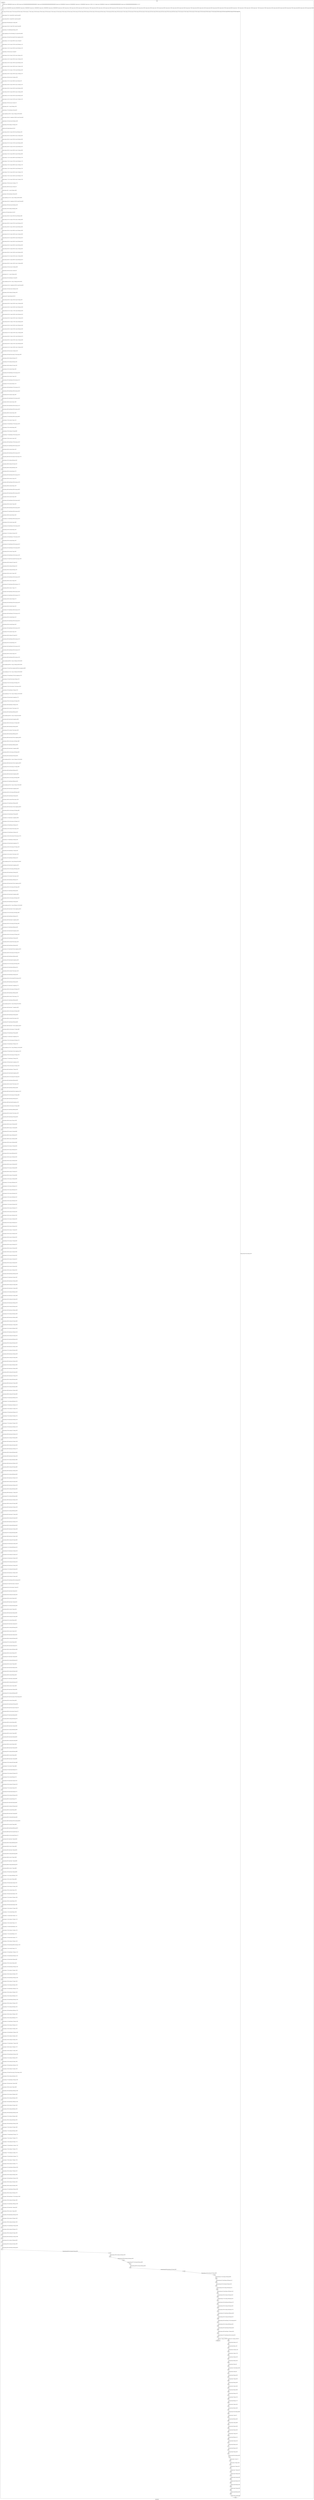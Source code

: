digraph G {
label="Btor2XCFA";
subgraph cluster_0 {
label="main";
main_init[];
l1[];
l3[];
l4[];
l5[];
l6[];
l7[];
l8[];
l9[];
l10[];
l11[];
l12[];
l13[];
l14[];
l15[];
l16[];
l17[];
l18[];
l19[];
l20[];
l21[];
l22[];
l23[];
l24[];
l25[];
l26[];
l27[];
l28[];
l29[];
l30[];
l31[];
l32[];
l33[];
l34[];
l35[];
l36[];
l37[];
l38[];
l39[];
l40[];
l41[];
l42[];
l43[];
l44[];
l45[];
l46[];
l47[];
l48[];
l49[];
l50[];
l51[];
l52[];
l53[];
l54[];
l55[];
l56[];
l57[];
l58[];
l59[];
l60[];
l61[];
l62[];
l63[];
l64[];
l65[];
l66[];
l67[];
l68[];
l69[];
l70[];
l71[];
l72[];
l73[];
l74[];
l75[];
l76[];
l77[];
l78[];
l79[];
l80[];
l81[];
l82[];
l83[];
l84[];
l85[];
l86[];
l87[];
l88[];
l89[];
l90[];
l91[];
l92[];
l93[];
l94[];
l95[];
l96[];
l97[];
l98[];
l99[];
l100[];
l101[];
l102[];
l103[];
l104[];
l105[];
l106[];
l107[];
l108[];
l109[];
l110[];
l111[];
l112[];
l113[];
l114[];
l115[];
l116[];
l117[];
l118[];
l119[];
l120[];
l121[];
l122[];
l123[];
l124[];
l125[];
l126[];
l127[];
l128[];
l129[];
l130[];
l131[];
l132[];
l133[];
l134[];
l135[];
l136[];
l137[];
l138[];
l139[];
l140[];
l141[];
l142[];
l143[];
l144[];
l145[];
l146[];
l147[];
l148[];
l149[];
l150[];
l151[];
l152[];
l153[];
l154[];
l155[];
l156[];
l157[];
l158[];
l159[];
l160[];
l161[];
l162[];
l163[];
l164[];
l165[];
l166[];
l167[];
l168[];
l169[];
l170[];
l171[];
l172[];
l173[];
l174[];
l175[];
l176[];
l177[];
l178[];
l179[];
l180[];
l181[];
l182[];
l183[];
l184[];
l185[];
l186[];
l187[];
l188[];
l189[];
l190[];
l191[];
l192[];
l193[];
l194[];
l195[];
l196[];
l197[];
l198[];
l199[];
l200[];
l201[];
l202[];
l203[];
l204[];
l205[];
l206[];
l207[];
l208[];
l209[];
l210[];
l211[];
l212[];
l213[];
l214[];
l215[];
l216[];
l217[];
l218[];
l219[];
l220[];
l221[];
l222[];
l223[];
l224[];
l225[];
l226[];
l227[];
l228[];
l229[];
l230[];
l231[];
l232[];
l233[];
l234[];
l235[];
l236[];
l237[];
l238[];
l239[];
l240[];
l241[];
l242[];
l243[];
l244[];
l245[];
l246[];
l247[];
l248[];
l249[];
l250[];
l251[];
l252[];
l253[];
l254[];
l255[];
l256[];
l257[];
l258[];
l259[];
l260[];
l261[];
l262[];
l263[];
l264[];
l265[];
l266[];
l267[];
l268[];
l269[];
l270[];
l271[];
l272[];
l273[];
l274[];
l275[];
l276[];
l277[];
l278[];
l279[];
l280[];
l281[];
l282[];
l283[];
l284[];
l285[];
l286[];
l287[];
l288[];
l289[];
l290[];
l291[];
l292[];
l293[];
l294[];
l295[];
l296[];
l297[];
l298[];
l299[];
l300[];
l301[];
l302[];
l303[];
l304[];
l305[];
l306[];
l307[];
l308[];
l309[];
l310[];
l311[];
l312[];
l313[];
l314[];
l315[];
l316[];
l317[];
l318[];
l319[];
l320[];
l321[];
l322[];
l323[];
l324[];
l325[];
l326[];
l327[];
l328[];
l329[];
l330[];
l331[];
l332[];
l333[];
l334[];
l335[];
l336[];
l337[];
l338[];
l339[];
l340[];
l341[];
l342[];
l343[];
l344[];
l345[];
l346[];
l347[];
l348[];
l349[];
l350[];
l351[];
l352[];
l353[];
l354[];
l355[];
l356[];
l357[];
l358[];
l359[];
l360[];
l361[];
l362[];
l363[];
l364[];
l365[];
l366[];
l367[];
l368[];
l369[];
l370[];
l371[];
l372[];
l373[];
l374[];
l375[];
l376[];
l377[];
l378[];
l379[];
l380[];
l381[];
l382[];
l383[];
l384[];
l385[];
l386[];
l387[];
l388[];
l389[];
l390[];
l391[];
l392[];
l393[];
l394[];
l395[];
l396[];
l397[];
l398[];
l399[];
l400[];
l401[];
l402[];
l403[];
l404[];
l405[];
l406[];
l407[];
l408[];
l409[];
l410[];
l411[];
l412[];
l413[];
l414[];
l415[];
l416[];
l417[];
l418[];
l419[];
l420[];
l421[];
l422[];
l423[];
l424[];
l425[];
l426[];
l427[];
l428[];
l429[];
l430[];
l431[];
l432[];
l433[];
l434[];
l435[];
l436[];
l437[];
l438[];
l439[];
l440[];
l441[];
l442[];
l443[];
l444[];
l445[];
l446[];
l447[];
l448[];
l449[];
l450[];
l451[];
l452[];
l453[];
l454[];
l455[];
l456[];
l457[];
l458[];
l459[];
l460[];
l461[];
l462[];
l463[];
l464[];
l465[];
l466[];
l467[];
l468[];
l469[];
l470[];
l471[];
l472[];
l473[];
l474[];
l475[];
l476[];
l477[];
l478[];
l479[];
l480[];
l481[];
l482[];
l483[];
l484[];
l485[];
l486[];
l487[];
l488[];
l489[];
l490[];
l491[];
l492[];
l493[];
l494[];
l495[];
l496[];
l497[];
l498[];
l499[];
l500[];
l501[];
l502[];
l503[];
l504[];
l505[];
l506[];
l507[];
l508[];
l509[];
l510[];
l511[];
l512[];
l513[];
l514[];
l515[];
l516[];
l517[];
l518[];
l519[];
l520[];
l521[];
l522[];
l523[];
l524[];
l525[];
l526[];
l527[];
l528[];
l529[];
l530[];
l531[];
l532[];
l533[];
l534[];
l535[];
l536[];
l537[];
l538[];
l539[];
l540[];
l541[];
l542[];
l543[];
l544[];
l545[];
l546[];
l547[];
l548[];
l549[];
l550[];
l551[];
l552[];
l553[];
l554[];
l555[];
l556[];
l557[];
l558[];
l559[];
l560[];
l561[];
l562[];
l563[];
l564[];
l565[];
l566[];
l567[];
l568[];
l569[];
l570[];
l571[];
l572[];
l573[];
l574[];
l575[];
l576[];
l577[];
l578[];
l579[];
l580[];
l581[];
l582[];
l583[];
l584[];
l585[];
l586[];
l587[];
l588[];
l589[];
l590[];
l591[];
l592[];
l593[];
l594[];
l595[];
l596[];
l597[];
l598[];
l599[];
l600[];
l601[];
l602[];
l603[];
l604[];
l605[];
l606[];
l607[];
l608[];
l609[];
l610[];
l611[];
l612[];
l613[];
l614[];
l615[];
l616[];
l617[];
l618[];
l619[];
l620[];
l621[];
l622[];
l623[];
l624[];
l625[];
l626[];
l627[];
l628[];
l629[];
l630[];
l631[];
l632[];
l633[];
l634[];
l635[];
l636[];
l637[];
l638[];
l639[];
l640[];
l641[];
main_error[];
l642[];
l643[];
l644[];
l645[];
l646[];
l647[];
l648[];
l649[];
l650[];
l651[];
l652[];
l653[];
l654[];
l655[];
l656[];
l657[];
l658[];
l659[];
l660[];
l661[];
l662[];
l663[];
l664[];
l665[];
l666[];
l667[];
l668[];
l669[];
l670[];
l671[];
l672[];
l673[];
l674[];
l675[];
l676[];
l677[];
l678[];
l679[];
l680[];
l681[];
l682[];
l683[];
l684[];
l685[];
main_init -> l1 [label="[(assign const_5 #b00000000),(assign const_18 #b0),(assign const_95 #b00000000000000000000000000000001),(assign const_96 #b00000000000000000000000000000000),(assign const_106 #b00000010),(assign const_108 #b00000001),(assign const_110 #b00000000),(assign const_115 #b11111111),(assign const_150 #b00000101),(assign const_154 #b000000000000000000000000),(assign const_158 #b00000000000000000000000011111111)] "];
l3 -> l4 [label="[(havoc input_105),(havoc input_107),(havoc input_109),(havoc input_116),(havoc input_117),(havoc input_118),(havoc input_119),(havoc input_120),(havoc input_121),(havoc input_131),(havoc input_132),(havoc input_133),(havoc input_134),(havoc input_135),(havoc input_136),(havoc input_144),(havoc input_145),(havoc input_146),(havoc input_147),(havoc input_148),(havoc input_149),(havoc input_151),(havoc input_152),(havoc input_153),(havoc input_180),(havoc input_181),(havoc input_182),(havoc input_183),(havoc input_184),(havoc input_185),(havoc input_186),(havoc input_187),(havoc input_212),(havoc input_213),(havoc input_214),(havoc input_215),(havoc input_216),(havoc input_217),(havoc input_218),(havoc input_219),(havoc input_269),(havoc input_310),(havoc input_351)] "];
l4 -> l5 [label="[(assign ternary_97 (ite (= state_39 #b1) const_95 const_96))] "];
l5 -> l6 [label="[(assign ternary_98 (ite (= state_63 #b1) const_95 const_96))] "];
l6 -> l7 [label="[(assign binary_99 (bvadd ternary_97 ternary_98))] "];
l7 -> l8 [label="[(assign ternary_100 (ite (= state_87 #b1) const_95 const_96))] "];
l8 -> l9 [label="[(assign binary_101 (bvadd binary_99 ternary_100))] "];
l9 -> l10 [label="[(assign comparison_102 (ite (bvule binary_101 const_95) #b1 #b0))] "];
l10 -> l11 [label="[(assign binary_103 (bvand (bvnot state_93) (bvnot comparison_102)))] "];
l11 -> l12 [label="[(assign ternary_111 (ite (= input_109 #b1) const_110 state_6))] "];
l12 -> l13 [label="[(assign ternary_112 (ite (= input_107 #b1) const_108 ternary_111))] "];
l13 -> l14 [label="[(assign ternary_113 (ite (= input_105 #b1) const_106 ternary_112))] "];
l14 -> l15 [label="[(assign binary_122 (bvxor const_115 state_8))] "];
l15 -> l16 [label="[(assign ternary_123 (ite (= input_121 #b1) const_110 binary_122))] "];
l16 -> l17 [label="[(assign ternary_124 (ite (= input_120 #b1) const_115 ternary_123))] "];
l17 -> l18 [label="[(assign ternary_125 (ite (= input_119 #b1) const_108 ternary_124))] "];
l18 -> l19 [label="[(assign ternary_126 (ite (= input_118 #b1) const_115 ternary_125))] "];
l19 -> l20 [label="[(assign ternary_127 (ite (= input_117 #b1) const_106 ternary_126))] "];
l20 -> l21 [label="[(assign ternary_128 (ite (= input_116 #b1) const_115 ternary_127))] "];
l21 -> l22 [label="[(assign binary_129 (bvxor const_115 ternary_128))] "];
l22 -> l23 [label="[(assign ternary_137 (ite (= input_136 #b1) const_108 state_10))] "];
l23 -> l24 [label="[(assign ternary_138 (ite (= input_135 #b1) const_110 ternary_137))] "];
l24 -> l25 [label="[(assign ternary_139 (ite (= input_134 #b1) const_108 ternary_138))] "];
l25 -> l26 [label="[(assign ternary_140 (ite (= input_133 #b1) const_110 ternary_139))] "];
l26 -> l27 [label="[(assign ternary_141 (ite (= input_132 #b1) const_108 ternary_140))] "];
l27 -> l28 [label="[(assign ternary_142 (ite (= input_131 #b1) const_110 ternary_141))] "];
l28 -> l29 [label="[(assign binary_155 (bvxor const_115 state_12))] "];
l29 -> l30 [label="[(assign binary_156 (++ const_154 binary_155))] "];
l30 -> l31 [label="[(assign binary_157 (bvsub binary_156 const_95))] "];
l31 -> l32 [label="[(assign comparison_159 (ite (= const_115 binary_155) #b1 #b0))] "];
l32 -> l33 [label="[(assign ternary_160 (ite (= comparison_159 #b1) const_95 const_96))] "];
l33 -> l34 [label="[(assign binary_161 (bvmul const_158 ternary_160))] "];
l34 -> l35 [label="[(assign binary_162 (bvor binary_157 binary_161))] "];
l35 -> l36 [label="[(assign slice_163 (extract binary_162 0 8))] "];
l36 -> l37 [label="[(assign ternary_164 (ite (= input_153 #b1) slice_163 binary_155))] "];
l37 -> l38 [label="[(assign ternary_165 (ite (= input_109 #b1) const_115 ternary_164))] "];
l38 -> l39 [label="[(assign ternary_166 (ite (= input_152 #b1) const_106 ternary_165))] "];
l39 -> l40 [label="[(assign ternary_167 (ite (= input_121 #b1) const_106 ternary_166))] "];
l40 -> l41 [label="[(assign ternary_168 (ite (= input_151 #b1) const_106 ternary_167))] "];
l41 -> l42 [label="[(assign ternary_169 (ite (= input_136 #b1) const_115 ternary_168))] "];
l42 -> l43 [label="[(assign ternary_170 (ite (= input_149 #b1) const_150 ternary_169))] "];
l43 -> l44 [label="[(assign ternary_171 (ite (= input_148 #b1) const_106 ternary_170))] "];
l44 -> l45 [label="[(assign ternary_172 (ite (= input_147 #b1) const_106 ternary_171))] "];
l45 -> l46 [label="[(assign ternary_173 (ite (= input_146 #b1) const_115 ternary_172))] "];
l46 -> l47 [label="[(assign ternary_174 (ite (= input_135 #b1) const_106 ternary_173))] "];
l47 -> l48 [label="[(assign ternary_175 (ite (= input_145 #b1) const_115 ternary_174))] "];
l48 -> l49 [label="[(assign ternary_176 (ite (= input_144 #b1) const_106 ternary_175))] "];
l49 -> l50 [label="[(assign ternary_177 (ite (= input_120 #b1) const_115 ternary_176))] "];
l50 -> l51 [label="[(assign binary_178 (bvxor const_115 ternary_177))] "];
l51 -> l52 [label="[(assign binary_188 (bvxor const_115 state_14))] "];
l52 -> l53 [label="[(assign binary_189 (++ const_154 binary_188))] "];
l53 -> l54 [label="[(assign binary_190 (bvsub binary_189 const_95))] "];
l54 -> l55 [label="[(assign comparison_191 (ite (= const_115 binary_188) #b1 #b0))] "];
l55 -> l56 [label="[(assign ternary_192 (ite (= comparison_191 #b1) const_95 const_96))] "];
l56 -> l57 [label="[(assign binary_193 (bvmul const_158 ternary_192))] "];
l57 -> l58 [label="[(assign binary_194 (bvor binary_190 binary_193))] "];
l58 -> l59 [label="[(assign slice_195 (extract binary_194 0 8))] "];
l59 -> l60 [label="[(assign ternary_196 (ite (= input_153 #b1) slice_195 binary_188))] "];
l60 -> l61 [label="[(assign ternary_197 (ite (= input_107 #b1) const_115 ternary_196))] "];
l61 -> l62 [label="[(assign ternary_198 (ite (= input_187 #b1) const_106 ternary_197))] "];
l62 -> l63 [label="[(assign ternary_199 (ite (= input_119 #b1) const_106 ternary_198))] "];
l63 -> l64 [label="[(assign ternary_200 (ite (= input_186 #b1) const_106 ternary_199))] "];
l64 -> l65 [label="[(assign ternary_201 (ite (= input_134 #b1) const_115 ternary_200))] "];
l65 -> l66 [label="[(assign ternary_202 (ite (= input_185 #b1) const_150 ternary_201))] "];
l66 -> l67 [label="[(assign ternary_203 (ite (= input_184 #b1) const_106 ternary_202))] "];
l67 -> l68 [label="[(assign ternary_204 (ite (= input_183 #b1) const_106 ternary_203))] "];
l68 -> l69 [label="[(assign ternary_205 (ite (= input_182 #b1) const_115 ternary_204))] "];
l69 -> l70 [label="[(assign ternary_206 (ite (= input_133 #b1) const_106 ternary_205))] "];
l70 -> l71 [label="[(assign ternary_207 (ite (= input_181 #b1) const_115 ternary_206))] "];
l71 -> l72 [label="[(assign ternary_208 (ite (= input_180 #b1) const_106 ternary_207))] "];
l72 -> l73 [label="[(assign ternary_209 (ite (= input_118 #b1) const_115 ternary_208))] "];
l73 -> l74 [label="[(assign binary_210 (bvxor const_115 ternary_209))] "];
l74 -> l75 [label="[(assign binary_220 (bvxor const_115 state_16))] "];
l75 -> l76 [label="[(assign binary_221 (++ const_154 binary_220))] "];
l76 -> l77 [label="[(assign binary_222 (bvsub binary_221 const_95))] "];
l77 -> l78 [label="[(assign comparison_223 (ite (= const_115 binary_220) #b1 #b0))] "];
l78 -> l79 [label="[(assign ternary_224 (ite (= comparison_223 #b1) const_95 const_96))] "];
l79 -> l80 [label="[(assign binary_225 (bvmul const_158 ternary_224))] "];
l80 -> l81 [label="[(assign binary_226 (bvor binary_222 binary_225))] "];
l81 -> l82 [label="[(assign slice_227 (extract binary_226 0 8))] "];
l82 -> l83 [label="[(assign ternary_228 (ite (= input_153 #b1) slice_227 binary_220))] "];
l83 -> l84 [label="[(assign ternary_229 (ite (= input_105 #b1) const_115 ternary_228))] "];
l84 -> l85 [label="[(assign ternary_230 (ite (= input_219 #b1) const_106 ternary_229))] "];
l85 -> l86 [label="[(assign ternary_231 (ite (= input_117 #b1) const_106 ternary_230))] "];
l86 -> l87 [label="[(assign ternary_232 (ite (= input_218 #b1) const_106 ternary_231))] "];
l87 -> l88 [label="[(assign ternary_233 (ite (= input_132 #b1) const_115 ternary_232))] "];
l88 -> l89 [label="[(assign ternary_234 (ite (= input_217 #b1) const_150 ternary_233))] "];
l89 -> l90 [label="[(assign ternary_235 (ite (= input_216 #b1) const_106 ternary_234))] "];
l90 -> l91 [label="[(assign ternary_236 (ite (= input_215 #b1) const_106 ternary_235))] "];
l91 -> l92 [label="[(assign ternary_237 (ite (= input_214 #b1) const_115 ternary_236))] "];
l92 -> l93 [label="[(assign ternary_238 (ite (= input_131 #b1) const_106 ternary_237))] "];
l93 -> l94 [label="[(assign ternary_239 (ite (= input_213 #b1) const_115 ternary_238))] "];
l94 -> l95 [label="[(assign ternary_240 (ite (= input_212 #b1) const_106 ternary_239))] "];
l95 -> l96 [label="[(assign ternary_241 (ite (= input_116 #b1) const_115 ternary_240))] "];
l96 -> l97 [label="[(assign binary_242 (bvxor const_115 ternary_241))] "];
l97 -> l98 [label="[(assign binary_245 (bvand (bvnot state_21) (bvnot input_109)))] "];
l98 -> l99 [label="[(assign binary_246 (bvor binary_245 input_147))] "];
l99 -> l100 [label="[(assign binary_247 (bvor binary_246 input_145))] "];
l100 -> l101 [label="[(assign binary_248 (bvor binary_247 input_120))] "];
l101 -> l102 [label="[(assign binary_251 (bvor state_25 input_109))] "];
l102 -> l103 [label="[(assign binary_252 (bvand binary_251 (bvnot input_152)))] "];
l103 -> l104 [label="[(assign binary_254 (bvor state_27 input_152))] "];
l104 -> l105 [label="[(assign binary_255 (bvand binary_254 (bvnot input_121)))] "];
l105 -> l106 [label="[(assign binary_257 (bvor state_29 input_121))] "];
l106 -> l107 [label="[(assign binary_258 (bvand binary_257 (bvnot input_151)))] "];
l107 -> l108 [label="[(assign binary_259 (bvand binary_258 (bvnot input_149)))] "];
l108 -> l109 [label="[(assign binary_261 (bvor state_31 input_149))] "];
l109 -> l110 [label="[(assign binary_262 (bvand binary_261 (bvnot input_148)))] "];
l110 -> l111 [label="[(assign binary_264 (bvor state_33 input_148))] "];
l111 -> l112 [label="[(assign binary_265 (bvand binary_264 (bvnot input_147)))] "];
l112 -> l113 [label="[(assign binary_266 (bvand binary_265 (bvnot input_146)))] "];
l113 -> l114 [label="[(assign binary_268 (bvor state_35 input_146))] "];
l114 -> l115 [label="[(assign binary_270 (bvand binary_268 (bvnot input_269)))] "];
l115 -> l116 [label="[(assign binary_272 (bvor state_37 input_151))] "];
l116 -> l117 [label="[(assign binary_273 (bvand binary_272 (bvnot input_136)))] "];
l117 -> l118 [label="[(assign binary_275 (bvor state_39 input_136))] "];
l118 -> l119 [label="[(assign binary_276 (bvor binary_275 input_269))] "];
l119 -> l120 [label="[(assign binary_277 (bvand binary_276 (bvnot input_135)))] "];
l120 -> l121 [label="[(assign binary_279 (bvor state_41 input_135))] "];
l121 -> l122 [label="[(assign binary_280 (bvand binary_279 (bvnot input_145)))] "];
l122 -> l123 [label="[(assign binary_281 (bvand binary_280 (bvnot input_144)))] "];
l123 -> l124 [label="[(assign binary_283 (bvor state_43 input_144))] "];
l124 -> l125 [label="[(assign binary_284 (bvand binary_283 (bvnot input_120)))] "];
l125 -> l126 [label="[(assign binary_286 (bvand (bvnot state_45) (bvnot input_107)))] "];
l126 -> l127 [label="[(assign binary_287 (bvor binary_286 input_183))] "];
l127 -> l128 [label="[(assign binary_288 (bvor binary_287 input_181))] "];
l128 -> l129 [label="[(assign binary_289 (bvor binary_288 input_118))] "];
l129 -> l130 [label="[(assign binary_292 (bvor state_49 input_107))] "];
l130 -> l131 [label="[(assign binary_293 (bvand binary_292 (bvnot input_187)))] "];
l131 -> l132 [label="[(assign binary_295 (bvor state_51 input_187))] "];
l132 -> l133 [label="[(assign binary_296 (bvand binary_295 (bvnot input_119)))] "];
l133 -> l134 [label="[(assign binary_298 (bvor state_53 input_119))] "];
l134 -> l135 [label="[(assign binary_299 (bvand binary_298 (bvnot input_186)))] "];
l135 -> l136 [label="[(assign binary_300 (bvand binary_299 (bvnot input_185)))] "];
l136 -> l137 [label="[(assign binary_302 (bvor state_55 input_185))] "];
l137 -> l138 [label="[(assign binary_303 (bvand binary_302 (bvnot input_184)))] "];
l138 -> l139 [label="[(assign binary_305 (bvor state_57 input_184))] "];
l139 -> l140 [label="[(assign binary_306 (bvand binary_305 (bvnot input_183)))] "];
l140 -> l141 [label="[(assign binary_307 (bvand binary_306 (bvnot input_182)))] "];
l141 -> l142 [label="[(assign binary_309 (bvor state_59 input_182))] "];
l142 -> l143 [label="[(assign binary_311 (bvand binary_309 (bvnot input_310)))] "];
l143 -> l144 [label="[(assign binary_313 (bvor state_61 input_186))] "];
l144 -> l145 [label="[(assign binary_314 (bvand binary_313 (bvnot input_134)))] "];
l145 -> l146 [label="[(assign binary_316 (bvor state_63 input_134))] "];
l146 -> l147 [label="[(assign binary_317 (bvor binary_316 input_310))] "];
l147 -> l148 [label="[(assign binary_318 (bvand binary_317 (bvnot input_133)))] "];
l148 -> l149 [label="[(assign binary_320 (bvor state_65 input_133))] "];
l149 -> l150 [label="[(assign binary_321 (bvand binary_320 (bvnot input_181)))] "];
l150 -> l151 [label="[(assign binary_322 (bvand binary_321 (bvnot input_180)))] "];
l151 -> l152 [label="[(assign binary_324 (bvor state_67 input_180))] "];
l152 -> l153 [label="[(assign binary_325 (bvand binary_324 (bvnot input_118)))] "];
l153 -> l154 [label="[(assign binary_327 (bvand (bvnot state_69) (bvnot input_105)))] "];
l154 -> l155 [label="[(assign binary_328 (bvor binary_327 input_215))] "];
l155 -> l156 [label="[(assign binary_329 (bvor binary_328 input_213))] "];
l156 -> l157 [label="[(assign binary_330 (bvor binary_329 input_116))] "];
l157 -> l158 [label="[(assign binary_333 (bvor state_73 input_105))] "];
l158 -> l159 [label="[(assign binary_334 (bvand binary_333 (bvnot input_219)))] "];
l159 -> l160 [label="[(assign binary_336 (bvor state_75 input_219))] "];
l160 -> l161 [label="[(assign binary_337 (bvand binary_336 (bvnot input_117)))] "];
l161 -> l162 [label="[(assign binary_339 (bvor state_77 input_117))] "];
l162 -> l163 [label="[(assign binary_340 (bvand binary_339 (bvnot input_218)))] "];
l163 -> l164 [label="[(assign binary_341 (bvand binary_340 (bvnot input_217)))] "];
l164 -> l165 [label="[(assign binary_343 (bvor state_79 input_217))] "];
l165 -> l166 [label="[(assign binary_344 (bvand binary_343 (bvnot input_216)))] "];
l166 -> l167 [label="[(assign binary_346 (bvor state_81 input_216))] "];
l167 -> l168 [label="[(assign binary_347 (bvand binary_346 (bvnot input_215)))] "];
l168 -> l169 [label="[(assign binary_348 (bvand binary_347 (bvnot input_214)))] "];
l169 -> l170 [label="[(assign binary_350 (bvor state_83 input_214))] "];
l170 -> l171 [label="[(assign binary_352 (bvand binary_350 (bvnot input_351)))] "];
l171 -> l172 [label="[(assign binary_354 (bvor state_85 input_218))] "];
l172 -> l173 [label="[(assign binary_355 (bvand binary_354 (bvnot input_132)))] "];
l173 -> l174 [label="[(assign binary_357 (bvor state_87 input_132))] "];
l174 -> l175 [label="[(assign binary_358 (bvor binary_357 input_351))] "];
l175 -> l176 [label="[(assign binary_359 (bvand binary_358 (bvnot input_131)))] "];
l176 -> l177 [label="[(assign binary_361 (bvor state_89 input_131))] "];
l177 -> l178 [label="[(assign binary_362 (bvand binary_361 (bvnot input_213)))] "];
l178 -> l179 [label="[(assign binary_363 (bvand binary_362 (bvnot input_212)))] "];
l179 -> l180 [label="[(assign binary_365 (bvor state_91 input_212))] "];
l180 -> l181 [label="[(assign binary_366 (bvand binary_365 (bvnot input_116)))] "];
l181 -> l182 [label="[(assign comparison_368 (ite (= const_110 binary_155) #b1 #b0))] "];
l182 -> l183 [label="[(assign comparison_369 (ite (= const_110 binary_188) #b1 #b0))] "];
l183 -> l184 [label="[(assign binary_370 (bvand (bvnot comparison_368) (bvnot comparison_369)))] "];
l184 -> l185 [label="[(assign comparison_371 (ite (= const_110 binary_220) #b1 #b0))] "];
l185 -> l186 [label="[(assign binary_372 (bvand binary_370 (bvnot comparison_371)))] "];
l186 -> l187 [label="[(assign binary_373 (bvand (bvnot state_19) binary_372))] "];
l187 -> l188 [label="[(assign binary_374 (bvor (bvnot input_153) binary_373))] "];
l188 -> l189 [label="[(assign binary_375 (bvor (bvnot state_21) (bvnot input_109)))] "];
l189 -> l190 [label="[(assign binary_376 (bvand binary_374 binary_375))] "];
l190 -> l191 [label="[(assign comparison_377 (ite (= const_115 binary_122) #b1 #b0))] "];
l191 -> l192 [label="[(assign binary_378 (bvand state_25 comparison_377))] "];
l192 -> l193 [label="[(assign binary_379 (bvor (bvnot input_152) binary_378))] "];
l193 -> l194 [label="[(assign binary_380 (bvand binary_376 binary_379))] "];
l194 -> l195 [label="[(assign binary_381 (bvor state_27 (bvnot input_121)))] "];
l195 -> l196 [label="[(assign binary_382 (bvand binary_380 binary_381))] "];
l196 -> l197 [label="[(assign comparison_383 (ite (= const_110 state_6) #b1 #b0))] "];
l197 -> l198 [label="[(assign binary_384 (bvand state_29 comparison_383))] "];
l198 -> l199 [label="[(assign binary_385 (bvor (bvnot input_151) binary_384))] "];
l199 -> l200 [label="[(assign binary_386 (bvand binary_382 binary_385))] "];
l200 -> l201 [label="[(assign binary_387 (bvor state_37 (bvnot input_136)))] "];
l201 -> l202 [label="[(assign binary_388 (bvand binary_386 binary_387))] "];
l202 -> l203 [label="[(assign binary_389 (bvand state_29 (bvnot comparison_383)))] "];
l203 -> l204 [label="[(assign binary_390 (bvor (bvnot input_149) binary_389))] "];
l204 -> l205 [label="[(assign binary_391 (bvand binary_388 binary_390))] "];
l205 -> l206 [label="[(assign binary_392 (bvand state_31 comparison_368))] "];
l206 -> l207 [label="[(assign binary_393 (bvor (bvnot input_148) binary_392))] "];
l207 -> l208 [label="[(assign binary_394 (bvand binary_391 binary_393))] "];
l208 -> l209 [label="[(assign comparison_395 (ite (= const_110 binary_122) #b1 #b0))] "];
l209 -> l210 [label="[(assign binary_396 (bvand state_33 (bvnot comparison_395)))] "];
l210 -> l211 [label="[(assign binary_397 (bvor (bvnot input_147) binary_396))] "];
l211 -> l212 [label="[(assign binary_398 (bvand binary_394 binary_397))] "];
l212 -> l213 [label="[(assign binary_399 (bvand state_33 comparison_395))] "];
l213 -> l214 [label="[(assign binary_400 (bvor (bvnot input_146) binary_399))] "];
l214 -> l215 [label="[(assign binary_401 (bvand binary_398 binary_400))] "];
l215 -> l216 [label="[(assign comparison_402 (ite (= const_110 state_10) #b1 #b0))] "];
l216 -> l217 [label="[(assign binary_403 (bvand state_35 comparison_402))] "];
l217 -> l218 [label="[(assign binary_404 (bvor (bvnot input_269) binary_403))] "];
l218 -> l219 [label="[(assign binary_405 (bvand binary_401 binary_404))] "];
l219 -> l220 [label="[(assign binary_406 (bvor state_39 (bvnot input_135)))] "];
l220 -> l221 [label="[(assign binary_407 (bvand binary_405 binary_406))] "];
l221 -> l222 [label="[(assign binary_408 (bvand state_41 (bvnot comparison_395)))] "];
l222 -> l223 [label="[(assign binary_409 (bvor (bvnot input_145) binary_408))] "];
l223 -> l224 [label="[(assign binary_410 (bvand binary_407 binary_409))] "];
l224 -> l225 [label="[(assign binary_411 (bvand state_41 comparison_395))] "];
l225 -> l226 [label="[(assign binary_412 (bvor (bvnot input_144) binary_411))] "];
l226 -> l227 [label="[(assign binary_413 (bvand binary_410 binary_412))] "];
l227 -> l228 [label="[(assign binary_414 (bvor state_43 (bvnot input_120)))] "];
l228 -> l229 [label="[(assign binary_415 (bvand binary_413 binary_414))] "];
l229 -> l230 [label="[(assign binary_416 (bvor (bvnot state_45) (bvnot input_107)))] "];
l230 -> l231 [label="[(assign binary_417 (bvand binary_415 binary_416))] "];
l231 -> l232 [label="[(assign binary_418 (bvand state_49 comparison_377))] "];
l232 -> l233 [label="[(assign binary_419 (bvor (bvnot input_187) binary_418))] "];
l233 -> l234 [label="[(assign binary_420 (bvand binary_417 binary_419))] "];
l234 -> l235 [label="[(assign binary_421 (bvor state_51 (bvnot input_119)))] "];
l235 -> l236 [label="[(assign binary_422 (bvand binary_420 binary_421))] "];
l236 -> l237 [label="[(assign comparison_423 (ite (= const_108 state_6) #b1 #b0))] "];
l237 -> l238 [label="[(assign binary_424 (bvand state_53 comparison_423))] "];
l238 -> l239 [label="[(assign binary_425 (bvor (bvnot input_186) binary_424))] "];
l239 -> l240 [label="[(assign binary_426 (bvand binary_422 binary_425))] "];
l240 -> l241 [label="[(assign binary_427 (bvor state_61 (bvnot input_134)))] "];
l241 -> l242 [label="[(assign binary_428 (bvand binary_426 binary_427))] "];
l242 -> l243 [label="[(assign binary_429 (bvand state_53 (bvnot comparison_423)))] "];
l243 -> l244 [label="[(assign binary_430 (bvor (bvnot input_185) binary_429))] "];
l244 -> l245 [label="[(assign binary_431 (bvand binary_428 binary_430))] "];
l245 -> l246 [label="[(assign binary_432 (bvand state_55 comparison_369))] "];
l246 -> l247 [label="[(assign binary_433 (bvor (bvnot input_184) binary_432))] "];
l247 -> l248 [label="[(assign binary_434 (bvand binary_431 binary_433))] "];
l248 -> l249 [label="[(assign comparison_435 (ite (= const_108 binary_122) #b1 #b0))] "];
l249 -> l250 [label="[(assign binary_436 (bvand state_57 (bvnot comparison_435)))] "];
l250 -> l251 [label="[(assign binary_437 (bvor (bvnot input_183) binary_436))] "];
l251 -> l252 [label="[(assign binary_438 (bvand binary_434 binary_437))] "];
l252 -> l253 [label="[(assign binary_439 (bvand state_57 comparison_435))] "];
l253 -> l254 [label="[(assign binary_440 (bvor (bvnot input_182) binary_439))] "];
l254 -> l255 [label="[(assign binary_441 (bvand binary_438 binary_440))] "];
l255 -> l256 [label="[(assign binary_442 (bvand state_59 comparison_402))] "];
l256 -> l257 [label="[(assign binary_443 (bvor (bvnot input_310) binary_442))] "];
l257 -> l258 [label="[(assign binary_444 (bvand binary_441 binary_443))] "];
l258 -> l259 [label="[(assign binary_445 (bvor state_63 (bvnot input_133)))] "];
l259 -> l260 [label="[(assign binary_446 (bvand binary_444 binary_445))] "];
l260 -> l261 [label="[(assign binary_447 (bvand state_65 (bvnot comparison_435)))] "];
l261 -> l262 [label="[(assign binary_448 (bvor (bvnot input_181) binary_447))] "];
l262 -> l263 [label="[(assign binary_449 (bvand binary_446 binary_448))] "];
l263 -> l264 [label="[(assign binary_450 (bvand state_65 comparison_435))] "];
l264 -> l265 [label="[(assign binary_451 (bvor (bvnot input_180) binary_450))] "];
l265 -> l266 [label="[(assign binary_452 (bvand binary_449 binary_451))] "];
l266 -> l267 [label="[(assign binary_453 (bvor state_67 (bvnot input_118)))] "];
l267 -> l268 [label="[(assign binary_454 (bvand binary_452 binary_453))] "];
l268 -> l269 [label="[(assign binary_455 (bvor (bvnot state_69) (bvnot input_105)))] "];
l269 -> l270 [label="[(assign binary_456 (bvand binary_454 binary_455))] "];
l270 -> l271 [label="[(assign binary_457 (bvand state_73 comparison_377))] "];
l271 -> l272 [label="[(assign binary_458 (bvor (bvnot input_219) binary_457))] "];
l272 -> l273 [label="[(assign binary_459 (bvand binary_456 binary_458))] "];
l273 -> l274 [label="[(assign binary_460 (bvor state_75 (bvnot input_117)))] "];
l274 -> l275 [label="[(assign binary_461 (bvand binary_459 binary_460))] "];
l275 -> l276 [label="[(assign comparison_462 (ite (= const_106 state_6) #b1 #b0))] "];
l276 -> l277 [label="[(assign binary_463 (bvand state_77 comparison_462))] "];
l277 -> l278 [label="[(assign binary_464 (bvor (bvnot input_218) binary_463))] "];
l278 -> l279 [label="[(assign binary_465 (bvand binary_461 binary_464))] "];
l279 -> l280 [label="[(assign binary_466 (bvor state_85 (bvnot input_132)))] "];
l280 -> l281 [label="[(assign binary_467 (bvand binary_465 binary_466))] "];
l281 -> l282 [label="[(assign binary_468 (bvand state_77 (bvnot comparison_462)))] "];
l282 -> l283 [label="[(assign binary_469 (bvor (bvnot input_217) binary_468))] "];
l283 -> l284 [label="[(assign binary_470 (bvand binary_467 binary_469))] "];
l284 -> l285 [label="[(assign binary_471 (bvand state_79 comparison_371))] "];
l285 -> l286 [label="[(assign binary_472 (bvor (bvnot input_216) binary_471))] "];
l286 -> l287 [label="[(assign binary_473 (bvand binary_470 binary_472))] "];
l287 -> l288 [label="[(assign comparison_474 (ite (= const_106 binary_122) #b1 #b0))] "];
l288 -> l289 [label="[(assign binary_475 (bvand state_81 (bvnot comparison_474)))] "];
l289 -> l290 [label="[(assign binary_476 (bvor (bvnot input_215) binary_475))] "];
l290 -> l291 [label="[(assign binary_477 (bvand binary_473 binary_476))] "];
l291 -> l292 [label="[(assign binary_478 (bvand state_81 comparison_474))] "];
l292 -> l293 [label="[(assign binary_479 (bvor (bvnot input_214) binary_478))] "];
l293 -> l294 [label="[(assign binary_480 (bvand binary_477 binary_479))] "];
l294 -> l295 [label="[(assign binary_481 (bvand state_83 comparison_402))] "];
l295 -> l296 [label="[(assign binary_482 (bvor (bvnot input_351) binary_481))] "];
l296 -> l297 [label="[(assign binary_483 (bvand binary_480 binary_482))] "];
l297 -> l298 [label="[(assign binary_484 (bvor state_87 (bvnot input_131)))] "];
l298 -> l299 [label="[(assign binary_485 (bvand binary_483 binary_484))] "];
l299 -> l300 [label="[(assign binary_486 (bvand state_89 (bvnot comparison_474)))] "];
l300 -> l301 [label="[(assign binary_487 (bvor (bvnot input_213) binary_486))] "];
l301 -> l302 [label="[(assign binary_488 (bvand binary_485 binary_487))] "];
l302 -> l303 [label="[(assign binary_489 (bvand state_89 comparison_474))] "];
l303 -> l304 [label="[(assign binary_490 (bvor (bvnot input_212) binary_489))] "];
l304 -> l305 [label="[(assign binary_491 (bvand binary_488 binary_490))] "];
l305 -> l306 [label="[(assign binary_492 (bvor state_91 (bvnot input_116)))] "];
l306 -> l307 [label="[(assign binary_493 (bvand binary_491 binary_492))] "];
l307 -> l308 [label="[(assign binary_494 (bvor input_153 input_109))] "];
l308 -> l309 [label="[(assign binary_495 (bvor input_152 binary_494))] "];
l309 -> l310 [label="[(assign binary_496 (bvor input_121 binary_495))] "];
l310 -> l311 [label="[(assign binary_497 (bvor input_151 binary_496))] "];
l311 -> l312 [label="[(assign binary_498 (bvor input_136 binary_497))] "];
l312 -> l313 [label="[(assign binary_499 (bvor input_149 binary_498))] "];
l313 -> l314 [label="[(assign binary_500 (bvor input_148 binary_499))] "];
l314 -> l315 [label="[(assign binary_501 (bvor input_147 binary_500))] "];
l315 -> l316 [label="[(assign binary_502 (bvor input_146 binary_501))] "];
l316 -> l317 [label="[(assign binary_503 (bvor input_269 binary_502))] "];
l317 -> l318 [label="[(assign binary_504 (bvor input_135 binary_503))] "];
l318 -> l319 [label="[(assign binary_505 (bvor input_145 binary_504))] "];
l319 -> l320 [label="[(assign binary_506 (bvor input_144 binary_505))] "];
l320 -> l321 [label="[(assign binary_507 (bvor input_120 binary_506))] "];
l321 -> l322 [label="[(assign binary_508 (bvor input_107 binary_507))] "];
l322 -> l323 [label="[(assign binary_509 (bvor input_187 binary_508))] "];
l323 -> l324 [label="[(assign binary_510 (bvor input_119 binary_509))] "];
l324 -> l325 [label="[(assign binary_511 (bvor input_186 binary_510))] "];
l325 -> l326 [label="[(assign binary_512 (bvor input_134 binary_511))] "];
l326 -> l327 [label="[(assign binary_513 (bvor input_185 binary_512))] "];
l327 -> l328 [label="[(assign binary_514 (bvor input_184 binary_513))] "];
l328 -> l329 [label="[(assign binary_515 (bvor input_183 binary_514))] "];
l329 -> l330 [label="[(assign binary_516 (bvor input_182 binary_515))] "];
l330 -> l331 [label="[(assign binary_517 (bvor input_310 binary_516))] "];
l331 -> l332 [label="[(assign binary_518 (bvor input_133 binary_517))] "];
l332 -> l333 [label="[(assign binary_519 (bvor input_181 binary_518))] "];
l333 -> l334 [label="[(assign binary_520 (bvor input_180 binary_519))] "];
l334 -> l335 [label="[(assign binary_521 (bvor input_118 binary_520))] "];
l335 -> l336 [label="[(assign binary_522 (bvor input_105 binary_521))] "];
l336 -> l337 [label="[(assign binary_523 (bvor input_219 binary_522))] "];
l337 -> l338 [label="[(assign binary_524 (bvor input_117 binary_523))] "];
l338 -> l339 [label="[(assign binary_525 (bvor input_218 binary_524))] "];
l339 -> l340 [label="[(assign binary_526 (bvor input_132 binary_525))] "];
l340 -> l341 [label="[(assign binary_527 (bvor input_217 binary_526))] "];
l341 -> l342 [label="[(assign binary_528 (bvor input_216 binary_527))] "];
l342 -> l343 [label="[(assign binary_529 (bvor input_215 binary_528))] "];
l343 -> l344 [label="[(assign binary_530 (bvor input_214 binary_529))] "];
l344 -> l345 [label="[(assign binary_531 (bvor input_351 binary_530))] "];
l345 -> l346 [label="[(assign binary_532 (bvor input_131 binary_531))] "];
l346 -> l347 [label="[(assign binary_533 (bvor input_213 binary_532))] "];
l347 -> l348 [label="[(assign binary_534 (bvor input_212 binary_533))] "];
l348 -> l349 [label="[(assign binary_535 (bvor input_116 binary_534))] "];
l349 -> l350 [label="[(assign binary_536 (bvand binary_493 binary_535))] "];
l350 -> l351 [label="[(assign binary_537 (bvand input_153 input_109))] "];
l351 -> l352 [label="[(assign binary_538 (bvand input_152 binary_494))] "];
l352 -> l353 [label="[(assign binary_539 (bvor binary_537 binary_538))] "];
l353 -> l354 [label="[(assign binary_540 (bvand input_121 binary_495))] "];
l354 -> l355 [label="[(assign binary_541 (bvor binary_539 binary_540))] "];
l355 -> l356 [label="[(assign binary_542 (bvand input_151 binary_496))] "];
l356 -> l357 [label="[(assign binary_543 (bvor binary_541 binary_542))] "];
l357 -> l358 [label="[(assign binary_544 (bvand input_136 binary_497))] "];
l358 -> l359 [label="[(assign binary_545 (bvor binary_543 binary_544))] "];
l359 -> l360 [label="[(assign binary_546 (bvand input_149 binary_498))] "];
l360 -> l361 [label="[(assign binary_547 (bvor binary_545 binary_546))] "];
l361 -> l362 [label="[(assign binary_548 (bvand input_148 binary_499))] "];
l362 -> l363 [label="[(assign binary_549 (bvor binary_547 binary_548))] "];
l363 -> l364 [label="[(assign binary_550 (bvand input_147 binary_500))] "];
l364 -> l365 [label="[(assign binary_551 (bvor binary_549 binary_550))] "];
l365 -> l366 [label="[(assign binary_552 (bvand input_146 binary_501))] "];
l366 -> l367 [label="[(assign binary_553 (bvor binary_551 binary_552))] "];
l367 -> l368 [label="[(assign binary_554 (bvand input_269 binary_502))] "];
l368 -> l369 [label="[(assign binary_555 (bvor binary_553 binary_554))] "];
l369 -> l370 [label="[(assign binary_556 (bvand input_135 binary_503))] "];
l370 -> l371 [label="[(assign binary_557 (bvor binary_555 binary_556))] "];
l371 -> l372 [label="[(assign binary_558 (bvand input_145 binary_504))] "];
l372 -> l373 [label="[(assign binary_559 (bvor binary_557 binary_558))] "];
l373 -> l374 [label="[(assign binary_560 (bvand input_144 binary_505))] "];
l374 -> l375 [label="[(assign binary_561 (bvor binary_559 binary_560))] "];
l375 -> l376 [label="[(assign binary_562 (bvand input_120 binary_506))] "];
l376 -> l377 [label="[(assign binary_563 (bvor binary_561 binary_562))] "];
l377 -> l378 [label="[(assign binary_564 (bvand input_107 binary_507))] "];
l378 -> l379 [label="[(assign binary_565 (bvor binary_563 binary_564))] "];
l379 -> l380 [label="[(assign binary_566 (bvand input_187 binary_508))] "];
l380 -> l381 [label="[(assign binary_567 (bvor binary_565 binary_566))] "];
l381 -> l382 [label="[(assign binary_568 (bvand input_119 binary_509))] "];
l382 -> l383 [label="[(assign binary_569 (bvor binary_567 binary_568))] "];
l383 -> l384 [label="[(assign binary_570 (bvand input_186 binary_510))] "];
l384 -> l385 [label="[(assign binary_571 (bvor binary_569 binary_570))] "];
l385 -> l386 [label="[(assign binary_572 (bvand input_134 binary_511))] "];
l386 -> l387 [label="[(assign binary_573 (bvor binary_571 binary_572))] "];
l387 -> l388 [label="[(assign binary_574 (bvand input_185 binary_512))] "];
l388 -> l389 [label="[(assign binary_575 (bvor binary_573 binary_574))] "];
l389 -> l390 [label="[(assign binary_576 (bvand input_184 binary_513))] "];
l390 -> l391 [label="[(assign binary_577 (bvor binary_575 binary_576))] "];
l391 -> l392 [label="[(assign binary_578 (bvand input_183 binary_514))] "];
l392 -> l393 [label="[(assign binary_579 (bvor binary_577 binary_578))] "];
l393 -> l394 [label="[(assign binary_580 (bvand input_182 binary_515))] "];
l394 -> l395 [label="[(assign binary_581 (bvor binary_579 binary_580))] "];
l395 -> l396 [label="[(assign binary_582 (bvand input_310 binary_516))] "];
l396 -> l397 [label="[(assign binary_583 (bvor binary_581 binary_582))] "];
l397 -> l398 [label="[(assign binary_584 (bvand input_133 binary_517))] "];
l398 -> l399 [label="[(assign binary_585 (bvor binary_583 binary_584))] "];
l399 -> l400 [label="[(assign binary_586 (bvand input_181 binary_518))] "];
l400 -> l401 [label="[(assign binary_587 (bvor binary_585 binary_586))] "];
l401 -> l402 [label="[(assign binary_588 (bvand input_180 binary_519))] "];
l402 -> l403 [label="[(assign binary_589 (bvor binary_587 binary_588))] "];
l403 -> l404 [label="[(assign binary_590 (bvand input_118 binary_520))] "];
l404 -> l405 [label="[(assign binary_591 (bvor binary_589 binary_590))] "];
l405 -> l406 [label="[(assign binary_592 (bvand input_105 binary_521))] "];
l406 -> l407 [label="[(assign binary_593 (bvor binary_591 binary_592))] "];
l407 -> l408 [label="[(assign binary_594 (bvand input_219 binary_522))] "];
l408 -> l409 [label="[(assign binary_595 (bvor binary_593 binary_594))] "];
l409 -> l410 [label="[(assign binary_596 (bvand input_117 binary_523))] "];
l410 -> l411 [label="[(assign binary_597 (bvor binary_595 binary_596))] "];
l411 -> l412 [label="[(assign binary_598 (bvand input_218 binary_524))] "];
l412 -> l413 [label="[(assign binary_599 (bvor binary_597 binary_598))] "];
l413 -> l414 [label="[(assign binary_600 (bvand input_132 binary_525))] "];
l414 -> l415 [label="[(assign binary_601 (bvor binary_599 binary_600))] "];
l415 -> l416 [label="[(assign binary_602 (bvand input_217 binary_526))] "];
l416 -> l417 [label="[(assign binary_603 (bvor binary_601 binary_602))] "];
l417 -> l418 [label="[(assign binary_604 (bvand input_216 binary_527))] "];
l418 -> l419 [label="[(assign binary_605 (bvor binary_603 binary_604))] "];
l419 -> l420 [label="[(assign binary_606 (bvand input_215 binary_528))] "];
l420 -> l421 [label="[(assign binary_607 (bvor binary_605 binary_606))] "];
l421 -> l422 [label="[(assign binary_608 (bvand input_214 binary_529))] "];
l422 -> l423 [label="[(assign binary_609 (bvor binary_607 binary_608))] "];
l423 -> l424 [label="[(assign binary_610 (bvand input_351 binary_530))] "];
l424 -> l425 [label="[(assign binary_611 (bvor binary_609 binary_610))] "];
l425 -> l426 [label="[(assign binary_612 (bvand input_131 binary_531))] "];
l426 -> l427 [label="[(assign binary_613 (bvor binary_611 binary_612))] "];
l427 -> l428 [label="[(assign binary_614 (bvand input_213 binary_532))] "];
l428 -> l429 [label="[(assign binary_615 (bvor binary_613 binary_614))] "];
l429 -> l430 [label="[(assign binary_616 (bvand input_212 binary_533))] "];
l430 -> l431 [label="[(assign binary_617 (bvor binary_615 binary_616))] "];
l431 -> l432 [label="[(assign binary_618 (bvand input_116 binary_534))] "];
l432 -> l433 [label="[(assign binary_619 (bvor binary_617 binary_618))] "];
l433 -> l434 [label="[(assign binary_620 (bvand binary_536 (bvnot binary_619)))] "];
l434 -> l435 [label="[(assign binary_621 (bvand (bvnot state_21) state_23))] "];
l435 -> l436 [label="[(assign binary_622 (bvor (bvnot state_21) state_23))] "];
l436 -> l437 [label="[(assign binary_623 (bvand state_25 binary_622))] "];
l437 -> l438 [label="[(assign binary_624 (bvor binary_621 binary_623))] "];
l438 -> l439 [label="[(assign binary_625 (bvor state_25 binary_622))] "];
l439 -> l440 [label="[(assign binary_626 (bvand state_27 binary_625))] "];
l440 -> l441 [label="[(assign binary_627 (bvor binary_624 binary_626))] "];
l441 -> l442 [label="[(assign binary_628 (bvor state_27 binary_625))] "];
l442 -> l443 [label="[(assign binary_629 (bvand state_29 binary_628))] "];
l443 -> l444 [label="[(assign binary_630 (bvor binary_627 binary_629))] "];
l444 -> l445 [label="[(assign binary_631 (bvor state_29 binary_628))] "];
l445 -> l446 [label="[(assign binary_632 (bvand state_31 binary_631))] "];
l446 -> l447 [label="[(assign binary_633 (bvor binary_630 binary_632))] "];
l447 -> l448 [label="[(assign binary_634 (bvor state_31 binary_631))] "];
l448 -> l449 [label="[(assign binary_635 (bvand state_33 binary_634))] "];
l449 -> l450 [label="[(assign binary_636 (bvor binary_633 binary_635))] "];
l450 -> l451 [label="[(assign binary_637 (bvor state_33 binary_634))] "];
l451 -> l452 [label="[(assign binary_638 (bvand state_35 binary_637))] "];
l452 -> l453 [label="[(assign binary_639 (bvor binary_636 binary_638))] "];
l453 -> l454 [label="[(assign binary_640 (bvor state_35 binary_637))] "];
l454 -> l455 [label="[(assign binary_641 (bvand state_37 binary_640))] "];
l455 -> l456 [label="[(assign binary_642 (bvor binary_639 binary_641))] "];
l456 -> l457 [label="[(assign binary_643 (bvor state_37 binary_640))] "];
l457 -> l458 [label="[(assign binary_644 (bvand state_39 binary_643))] "];
l458 -> l459 [label="[(assign binary_645 (bvor binary_642 binary_644))] "];
l459 -> l460 [label="[(assign binary_646 (bvor state_39 binary_643))] "];
l460 -> l461 [label="[(assign binary_647 (bvand state_41 binary_646))] "];
l461 -> l462 [label="[(assign binary_648 (bvor binary_645 binary_647))] "];
l462 -> l463 [label="[(assign binary_649 (bvor state_41 binary_646))] "];
l463 -> l464 [label="[(assign binary_650 (bvand state_43 binary_649))] "];
l464 -> l465 [label="[(assign binary_651 (bvor binary_648 binary_650))] "];
l465 -> l466 [label="[(assign binary_652 (bvand (bvnot state_19) (bvnot binary_651)))] "];
l466 -> l467 [label="[(assign binary_653 (bvor state_43 binary_649))] "];
l467 -> l468 [label="[(assign binary_654 (bvand binary_652 binary_653))] "];
l468 -> l469 [label="[(assign binary_655 (bvand (bvnot state_45) state_47))] "];
l469 -> l470 [label="[(assign binary_656 (bvor (bvnot state_45) state_47))] "];
l470 -> l471 [label="[(assign binary_657 (bvand state_49 binary_656))] "];
l471 -> l472 [label="[(assign binary_658 (bvor binary_655 binary_657))] "];
l472 -> l473 [label="[(assign binary_659 (bvor state_49 binary_656))] "];
l473 -> l474 [label="[(assign binary_660 (bvand state_51 binary_659))] "];
l474 -> l475 [label="[(assign binary_661 (bvor binary_658 binary_660))] "];
l475 -> l476 [label="[(assign binary_662 (bvor state_51 binary_659))] "];
l476 -> l477 [label="[(assign binary_663 (bvand state_53 binary_662))] "];
l477 -> l478 [label="[(assign binary_664 (bvor binary_661 binary_663))] "];
l478 -> l479 [label="[(assign binary_665 (bvor state_53 binary_662))] "];
l479 -> l480 [label="[(assign binary_666 (bvand state_55 binary_665))] "];
l480 -> l481 [label="[(assign binary_667 (bvor binary_664 binary_666))] "];
l481 -> l482 [label="[(assign binary_668 (bvor state_55 binary_665))] "];
l482 -> l483 [label="[(assign binary_669 (bvand state_57 binary_668))] "];
l483 -> l484 [label="[(assign binary_670 (bvor binary_667 binary_669))] "];
l484 -> l485 [label="[(assign binary_671 (bvor state_57 binary_668))] "];
l485 -> l486 [label="[(assign binary_672 (bvand state_59 binary_671))] "];
l486 -> l487 [label="[(assign binary_673 (bvor binary_670 binary_672))] "];
l487 -> l488 [label="[(assign binary_674 (bvor state_59 binary_671))] "];
l488 -> l489 [label="[(assign binary_675 (bvand state_61 binary_674))] "];
l489 -> l490 [label="[(assign binary_676 (bvor binary_673 binary_675))] "];
l490 -> l491 [label="[(assign binary_677 (bvor state_61 binary_674))] "];
l491 -> l492 [label="[(assign binary_678 (bvand state_63 binary_677))] "];
l492 -> l493 [label="[(assign binary_679 (bvor binary_676 binary_678))] "];
l493 -> l494 [label="[(assign binary_680 (bvor state_63 binary_677))] "];
l494 -> l495 [label="[(assign binary_681 (bvand state_65 binary_680))] "];
l495 -> l496 [label="[(assign binary_682 (bvor binary_679 binary_681))] "];
l496 -> l497 [label="[(assign binary_683 (bvor state_65 binary_680))] "];
l497 -> l498 [label="[(assign binary_684 (bvand state_67 binary_683))] "];
l498 -> l499 [label="[(assign binary_685 (bvor binary_682 binary_684))] "];
l499 -> l500 [label="[(assign binary_686 (bvand binary_654 (bvnot binary_685)))] "];
l500 -> l501 [label="[(assign binary_687 (bvor state_67 binary_683))] "];
l501 -> l502 [label="[(assign binary_688 (bvand binary_686 binary_687))] "];
l502 -> l503 [label="[(assign binary_689 (bvand (bvnot state_69) state_71))] "];
l503 -> l504 [label="[(assign binary_690 (bvor (bvnot state_69) state_71))] "];
l504 -> l505 [label="[(assign binary_691 (bvand state_73 binary_690))] "];
l505 -> l506 [label="[(assign binary_692 (bvor binary_689 binary_691))] "];
l506 -> l507 [label="[(assign binary_693 (bvor state_73 binary_690))] "];
l507 -> l508 [label="[(assign binary_694 (bvand state_75 binary_693))] "];
l508 -> l509 [label="[(assign binary_695 (bvor binary_692 binary_694))] "];
l509 -> l510 [label="[(assign binary_696 (bvor state_75 binary_693))] "];
l510 -> l511 [label="[(assign binary_697 (bvand state_77 binary_696))] "];
l511 -> l512 [label="[(assign binary_698 (bvor binary_695 binary_697))] "];
l512 -> l513 [label="[(assign binary_699 (bvor state_77 binary_696))] "];
l513 -> l514 [label="[(assign binary_700 (bvand state_79 binary_699))] "];
l514 -> l515 [label="[(assign binary_701 (bvor binary_698 binary_700))] "];
l515 -> l516 [label="[(assign binary_702 (bvor state_79 binary_699))] "];
l516 -> l517 [label="[(assign binary_703 (bvand state_81 binary_702))] "];
l517 -> l518 [label="[(assign binary_704 (bvor binary_701 binary_703))] "];
l518 -> l519 [label="[(assign binary_705 (bvor state_81 binary_702))] "];
l519 -> l520 [label="[(assign binary_706 (bvand state_83 binary_705))] "];
l520 -> l521 [label="[(assign binary_707 (bvor binary_704 binary_706))] "];
l521 -> l522 [label="[(assign binary_708 (bvor state_83 binary_705))] "];
l522 -> l523 [label="[(assign binary_709 (bvand state_85 binary_708))] "];
l523 -> l524 [label="[(assign binary_710 (bvor binary_707 binary_709))] "];
l524 -> l525 [label="[(assign binary_711 (bvor state_85 binary_708))] "];
l525 -> l526 [label="[(assign binary_712 (bvand state_87 binary_711))] "];
l526 -> l527 [label="[(assign binary_713 (bvor binary_710 binary_712))] "];
l527 -> l528 [label="[(assign binary_714 (bvor state_87 binary_711))] "];
l528 -> l529 [label="[(assign binary_715 (bvand state_89 binary_714))] "];
l529 -> l530 [label="[(assign binary_716 (bvor binary_713 binary_715))] "];
l530 -> l531 [label="[(assign binary_717 (bvor state_89 binary_714))] "];
l531 -> l532 [label="[(assign binary_718 (bvand state_91 binary_717))] "];
l532 -> l533 [label="[(assign binary_719 (bvor binary_716 binary_718))] "];
l533 -> l534 [label="[(assign binary_720 (bvand binary_688 (bvnot binary_719)))] "];
l534 -> l535 [label="[(assign binary_721 (bvor state_91 binary_717))] "];
l535 -> l536 [label="[(assign binary_722 (bvand binary_720 binary_721))] "];
l536 -> l537 [label="[(assign binary_723 (bvand binary_620 binary_722))] "];
l537 -> l538 [label="[(assign binary_724 (bvand state_23 binary_248))] "];
l538 -> l539 [label="[(assign binary_725 (bvor state_23 binary_248))] "];
l539 -> l540 [label="[(assign binary_726 (bvand binary_252 binary_725))] "];
l540 -> l541 [label="[(assign binary_727 (bvor binary_724 binary_726))] "];
l541 -> l542 [label="[(assign binary_728 (bvor binary_252 binary_725))] "];
l542 -> l543 [label="[(assign binary_729 (bvand binary_255 binary_728))] "];
l543 -> l544 [label="[(assign binary_730 (bvor binary_727 binary_729))] "];
l544 -> l545 [label="[(assign binary_731 (bvor binary_255 binary_728))] "];
l545 -> l546 [label="[(assign binary_732 (bvand binary_259 binary_731))] "];
l546 -> l547 [label="[(assign binary_733 (bvor binary_730 binary_732))] "];
l547 -> l548 [label="[(assign binary_734 (bvor binary_259 binary_731))] "];
l548 -> l549 [label="[(assign binary_735 (bvand binary_262 binary_734))] "];
l549 -> l550 [label="[(assign binary_736 (bvor binary_733 binary_735))] "];
l550 -> l551 [label="[(assign binary_737 (bvor binary_262 binary_734))] "];
l551 -> l552 [label="[(assign binary_738 (bvand binary_266 binary_737))] "];
l552 -> l553 [label="[(assign binary_739 (bvor binary_736 binary_738))] "];
l553 -> l554 [label="[(assign binary_740 (bvor binary_266 binary_737))] "];
l554 -> l555 [label="[(assign binary_741 (bvand binary_270 binary_740))] "];
l555 -> l556 [label="[(assign binary_742 (bvor binary_739 binary_741))] "];
l556 -> l557 [label="[(assign binary_743 (bvor binary_270 binary_740))] "];
l557 -> l558 [label="[(assign binary_744 (bvand binary_273 binary_743))] "];
l558 -> l559 [label="[(assign binary_745 (bvor binary_742 binary_744))] "];
l559 -> l560 [label="[(assign binary_746 (bvor binary_273 binary_743))] "];
l560 -> l561 [label="[(assign binary_747 (bvand binary_277 binary_746))] "];
l561 -> l562 [label="[(assign binary_748 (bvor binary_745 binary_747))] "];
l562 -> l563 [label="[(assign binary_749 (bvor binary_277 binary_746))] "];
l563 -> l564 [label="[(assign binary_750 (bvand binary_281 binary_749))] "];
l564 -> l565 [label="[(assign binary_751 (bvor binary_748 binary_750))] "];
l565 -> l566 [label="[(assign binary_752 (bvor binary_281 binary_749))] "];
l566 -> l567 [label="[(assign binary_753 (bvand binary_284 binary_752))] "];
l567 -> l568 [label="[(assign binary_754 (bvor binary_751 binary_753))] "];
l568 -> l569 [label="[(assign binary_755 (bvand (bvnot state_19) (bvnot binary_754)))] "];
l569 -> l570 [label="[(assign binary_756 (bvor binary_284 binary_752))] "];
l570 -> l571 [label="[(assign binary_757 (bvand binary_755 binary_756))] "];
l571 -> l572 [label="[(assign binary_758 (bvand state_47 binary_289))] "];
l572 -> l573 [label="[(assign binary_759 (bvor state_47 binary_289))] "];
l573 -> l574 [label="[(assign binary_760 (bvand binary_293 binary_759))] "];
l574 -> l575 [label="[(assign binary_761 (bvor binary_758 binary_760))] "];
l575 -> l576 [label="[(assign binary_762 (bvor binary_293 binary_759))] "];
l576 -> l577 [label="[(assign binary_763 (bvand binary_296 binary_762))] "];
l577 -> l578 [label="[(assign binary_764 (bvor binary_761 binary_763))] "];
l578 -> l579 [label="[(assign binary_765 (bvor binary_296 binary_762))] "];
l579 -> l580 [label="[(assign binary_766 (bvand binary_300 binary_765))] "];
l580 -> l581 [label="[(assign binary_767 (bvor binary_764 binary_766))] "];
l581 -> l582 [label="[(assign binary_768 (bvor binary_300 binary_765))] "];
l582 -> l583 [label="[(assign binary_769 (bvand binary_303 binary_768))] "];
l583 -> l584 [label="[(assign binary_770 (bvor binary_767 binary_769))] "];
l584 -> l585 [label="[(assign binary_771 (bvor binary_303 binary_768))] "];
l585 -> l586 [label="[(assign binary_772 (bvand binary_307 binary_771))] "];
l586 -> l587 [label="[(assign binary_773 (bvor binary_770 binary_772))] "];
l587 -> l588 [label="[(assign binary_774 (bvor binary_307 binary_771))] "];
l588 -> l589 [label="[(assign binary_775 (bvand binary_311 binary_774))] "];
l589 -> l590 [label="[(assign binary_776 (bvor binary_773 binary_775))] "];
l590 -> l591 [label="[(assign binary_777 (bvor binary_311 binary_774))] "];
l591 -> l592 [label="[(assign binary_778 (bvand binary_314 binary_777))] "];
l592 -> l593 [label="[(assign binary_779 (bvor binary_776 binary_778))] "];
l593 -> l594 [label="[(assign binary_780 (bvor binary_314 binary_777))] "];
l594 -> l595 [label="[(assign binary_781 (bvand binary_318 binary_780))] "];
l595 -> l596 [label="[(assign binary_782 (bvor binary_779 binary_781))] "];
l596 -> l597 [label="[(assign binary_783 (bvor binary_318 binary_780))] "];
l597 -> l598 [label="[(assign binary_784 (bvand binary_322 binary_783))] "];
l598 -> l599 [label="[(assign binary_785 (bvor binary_782 binary_784))] "];
l599 -> l600 [label="[(assign binary_786 (bvor binary_322 binary_783))] "];
l600 -> l601 [label="[(assign binary_787 (bvand binary_325 binary_786))] "];
l601 -> l602 [label="[(assign binary_788 (bvor binary_785 binary_787))] "];
l602 -> l603 [label="[(assign binary_789 (bvand binary_757 (bvnot binary_788)))] "];
l603 -> l604 [label="[(assign binary_790 (bvor binary_325 binary_786))] "];
l604 -> l605 [label="[(assign binary_791 (bvand binary_789 binary_790))] "];
l605 -> l606 [label="[(assign binary_792 (bvand state_71 binary_330))] "];
l606 -> l607 [label="[(assign binary_793 (bvor state_71 binary_330))] "];
l607 -> l608 [label="[(assign binary_794 (bvand binary_334 binary_793))] "];
l608 -> l609 [label="[(assign binary_795 (bvor binary_792 binary_794))] "];
l609 -> l610 [label="[(assign binary_796 (bvor binary_334 binary_793))] "];
l610 -> l611 [label="[(assign binary_797 (bvand binary_337 binary_796))] "];
l611 -> l612 [label="[(assign binary_798 (bvor binary_795 binary_797))] "];
l612 -> l613 [label="[(assign binary_799 (bvor binary_337 binary_796))] "];
l613 -> l614 [label="[(assign binary_800 (bvand binary_341 binary_799))] "];
l614 -> l615 [label="[(assign binary_801 (bvor binary_798 binary_800))] "];
l615 -> l616 [label="[(assign binary_802 (bvor binary_341 binary_799))] "];
l616 -> l617 [label="[(assign binary_803 (bvand binary_344 binary_802))] "];
l617 -> l618 [label="[(assign binary_804 (bvor binary_801 binary_803))] "];
l618 -> l619 [label="[(assign binary_805 (bvor binary_344 binary_802))] "];
l619 -> l620 [label="[(assign binary_806 (bvand binary_348 binary_805))] "];
l620 -> l621 [label="[(assign binary_807 (bvor binary_804 binary_806))] "];
l621 -> l622 [label="[(assign binary_808 (bvor binary_348 binary_805))] "];
l622 -> l623 [label="[(assign binary_809 (bvand binary_352 binary_808))] "];
l623 -> l624 [label="[(assign binary_810 (bvor binary_807 binary_809))] "];
l624 -> l625 [label="[(assign binary_811 (bvor binary_352 binary_808))] "];
l625 -> l626 [label="[(assign binary_812 (bvand binary_355 binary_811))] "];
l626 -> l627 [label="[(assign binary_813 (bvor binary_810 binary_812))] "];
l627 -> l628 [label="[(assign binary_814 (bvor binary_355 binary_811))] "];
l628 -> l629 [label="[(assign binary_815 (bvand binary_359 binary_814))] "];
l629 -> l630 [label="[(assign binary_816 (bvor binary_813 binary_815))] "];
l630 -> l631 [label="[(assign binary_817 (bvor binary_359 binary_814))] "];
l631 -> l632 [label="[(assign binary_818 (bvand binary_363 binary_817))] "];
l632 -> l633 [label="[(assign binary_819 (bvor binary_816 binary_818))] "];
l633 -> l634 [label="[(assign binary_820 (bvor binary_363 binary_817))] "];
l634 -> l635 [label="[(assign binary_821 (bvand binary_366 binary_820))] "];
l635 -> l636 [label="[(assign binary_822 (bvor binary_819 binary_821))] "];
l636 -> l637 [label="[(assign binary_823 (bvand binary_791 (bvnot binary_822)))] "];
l637 -> l638 [label="[(assign binary_824 (bvor binary_366 binary_820))] "];
l638 -> l639 [label="[(assign binary_825 (bvand binary_823 binary_824))] "];
l639 -> l640 [label="[(assign binary_826 (bvand binary_723 binary_825))] "];
l640 -> l641 [label="[(assign binary_827 (bvand binary_826 (bvnot state_93)))] "];
l641 -> main_error [label="[(assume (= binary_103 #b1))] "];
l641 -> l642 [label="[(assume (not (= binary_103 #b1)))] "];
l642 -> l643 [label="[(assign state_6 ternary_113)] "];
l643 -> l644 [label="[(assign state_8 binary_129)] "];
l644 -> l645 [label="[(assign state_10 ternary_142)] "];
l645 -> l646 [label="[(assign state_12 binary_178)] "];
l646 -> l647 [label="[(assign state_14 binary_210)] "];
l647 -> l648 [label="[(assign state_16 binary_242)] "];
l648 -> l649 [label="[(assign state_19 state_19)] "];
l649 -> l650 [label="[(assign state_21 (bvnot binary_248))] "];
l650 -> l651 [label="[(assign state_23 state_23)] "];
l651 -> l652 [label="[(assign state_25 binary_252)] "];
l652 -> l653 [label="[(assign state_27 binary_255)] "];
l653 -> l654 [label="[(assign state_29 binary_259)] "];
l654 -> l655 [label="[(assign state_31 binary_262)] "];
l655 -> l656 [label="[(assign state_33 binary_266)] "];
l656 -> l657 [label="[(assign state_35 binary_270)] "];
l657 -> l658 [label="[(assign state_37 binary_273)] "];
l658 -> l659 [label="[(assign state_39 binary_277)] "];
l659 -> l660 [label="[(assign state_41 binary_281)] "];
l660 -> l661 [label="[(assign state_43 binary_284)] "];
l661 -> l662 [label="[(assign state_45 (bvnot binary_289))] "];
l662 -> l663 [label="[(assign state_47 state_47)] "];
l663 -> l664 [label="[(assign state_49 binary_293)] "];
l664 -> l665 [label="[(assign state_51 binary_296)] "];
l665 -> l666 [label="[(assign state_53 binary_300)] "];
l666 -> l667 [label="[(assign state_55 binary_303)] "];
l667 -> l668 [label="[(assign state_57 binary_307)] "];
l668 -> l669 [label="[(assign state_59 binary_311)] "];
l669 -> l670 [label="[(assign state_61 binary_314)] "];
l670 -> l671 [label="[(assign state_63 binary_318)] "];
l671 -> l672 [label="[(assign state_65 binary_322)] "];
l672 -> l673 [label="[(assign state_67 binary_325)] "];
l673 -> l674 [label="[(assign state_69 (bvnot binary_330))] "];
l674 -> l675 [label="[(assign state_71 state_71)] "];
l675 -> l676 [label="[(assign state_73 binary_334)] "];
l676 -> l677 [label="[(assign state_75 binary_337)] "];
l677 -> l678 [label="[(assign state_77 binary_341)] "];
l678 -> l679 [label="[(assign state_79 binary_344)] "];
l679 -> l680 [label="[(assign state_81 binary_348)] "];
l680 -> l681 [label="[(assign state_83 binary_352)] "];
l681 -> l682 [label="[(assign state_85 binary_355)] "];
l682 -> l683 [label="[(assign state_87 binary_359)] "];
l683 -> l684 [label="[(assign state_89 binary_363)] "];
l684 -> l685 [label="[(assign state_91 binary_366)] "];
l685 -> l3 [label="[(assign state_93 (bvnot binary_827))] "];
l1 -> l3 [label="[(assign state_6 #b00000000),(assign state_8 #b00000000),(assign state_10 #b00000000),(assign state_12 #b00000000),(assign state_14 #b00000000),(assign state_16 #b00000000),(assign state_19 #b0),(assign state_21 #b0),(assign state_23 #b0),(assign state_25 #b0),(assign state_27 #b0),(assign state_29 #b0),(assign state_31 #b0),(assign state_33 #b0),(assign state_35 #b0),(assign state_37 #b0),(assign state_39 #b0),(assign state_41 #b0),(assign state_43 #b0),(assign state_45 #b0),(assign state_47 #b0),(assign state_49 #b0),(assign state_51 #b0),(assign state_53 #b0),(assign state_55 #b0),(assign state_57 #b0),(assign state_59 #b0),(assign state_61 #b0),(assign state_63 #b0),(assign state_65 #b0),(assign state_67 #b0),(assign state_69 #b0),(assign state_71 #b0),(assign state_73 #b0),(assign state_75 #b0),(assign state_77 #b0),(assign state_79 #b0),(assign state_81 #b0),(assign state_83 #b0),(assign state_85 #b0),(assign state_87 #b0),(assign state_89 #b0),(assign state_91 #b0),(assign state_93 #b0)] "];

}
}
